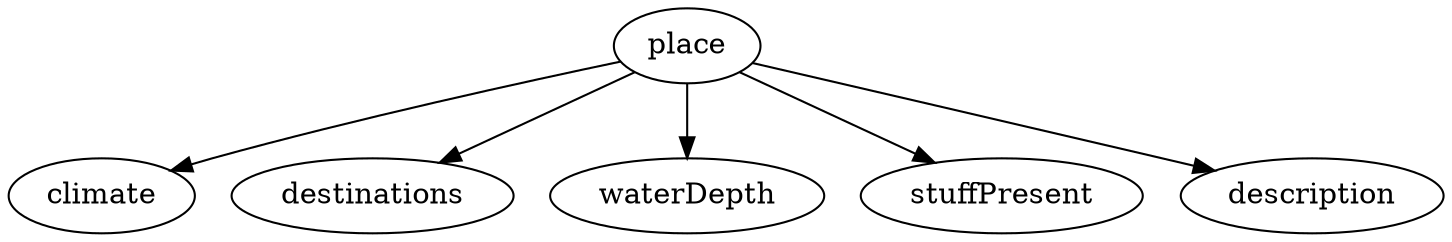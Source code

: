 
digraph place
{
  place->climate;
  place->destinations;
  place->waterDepth;
  place->stuffPresent;
  place->description;
}